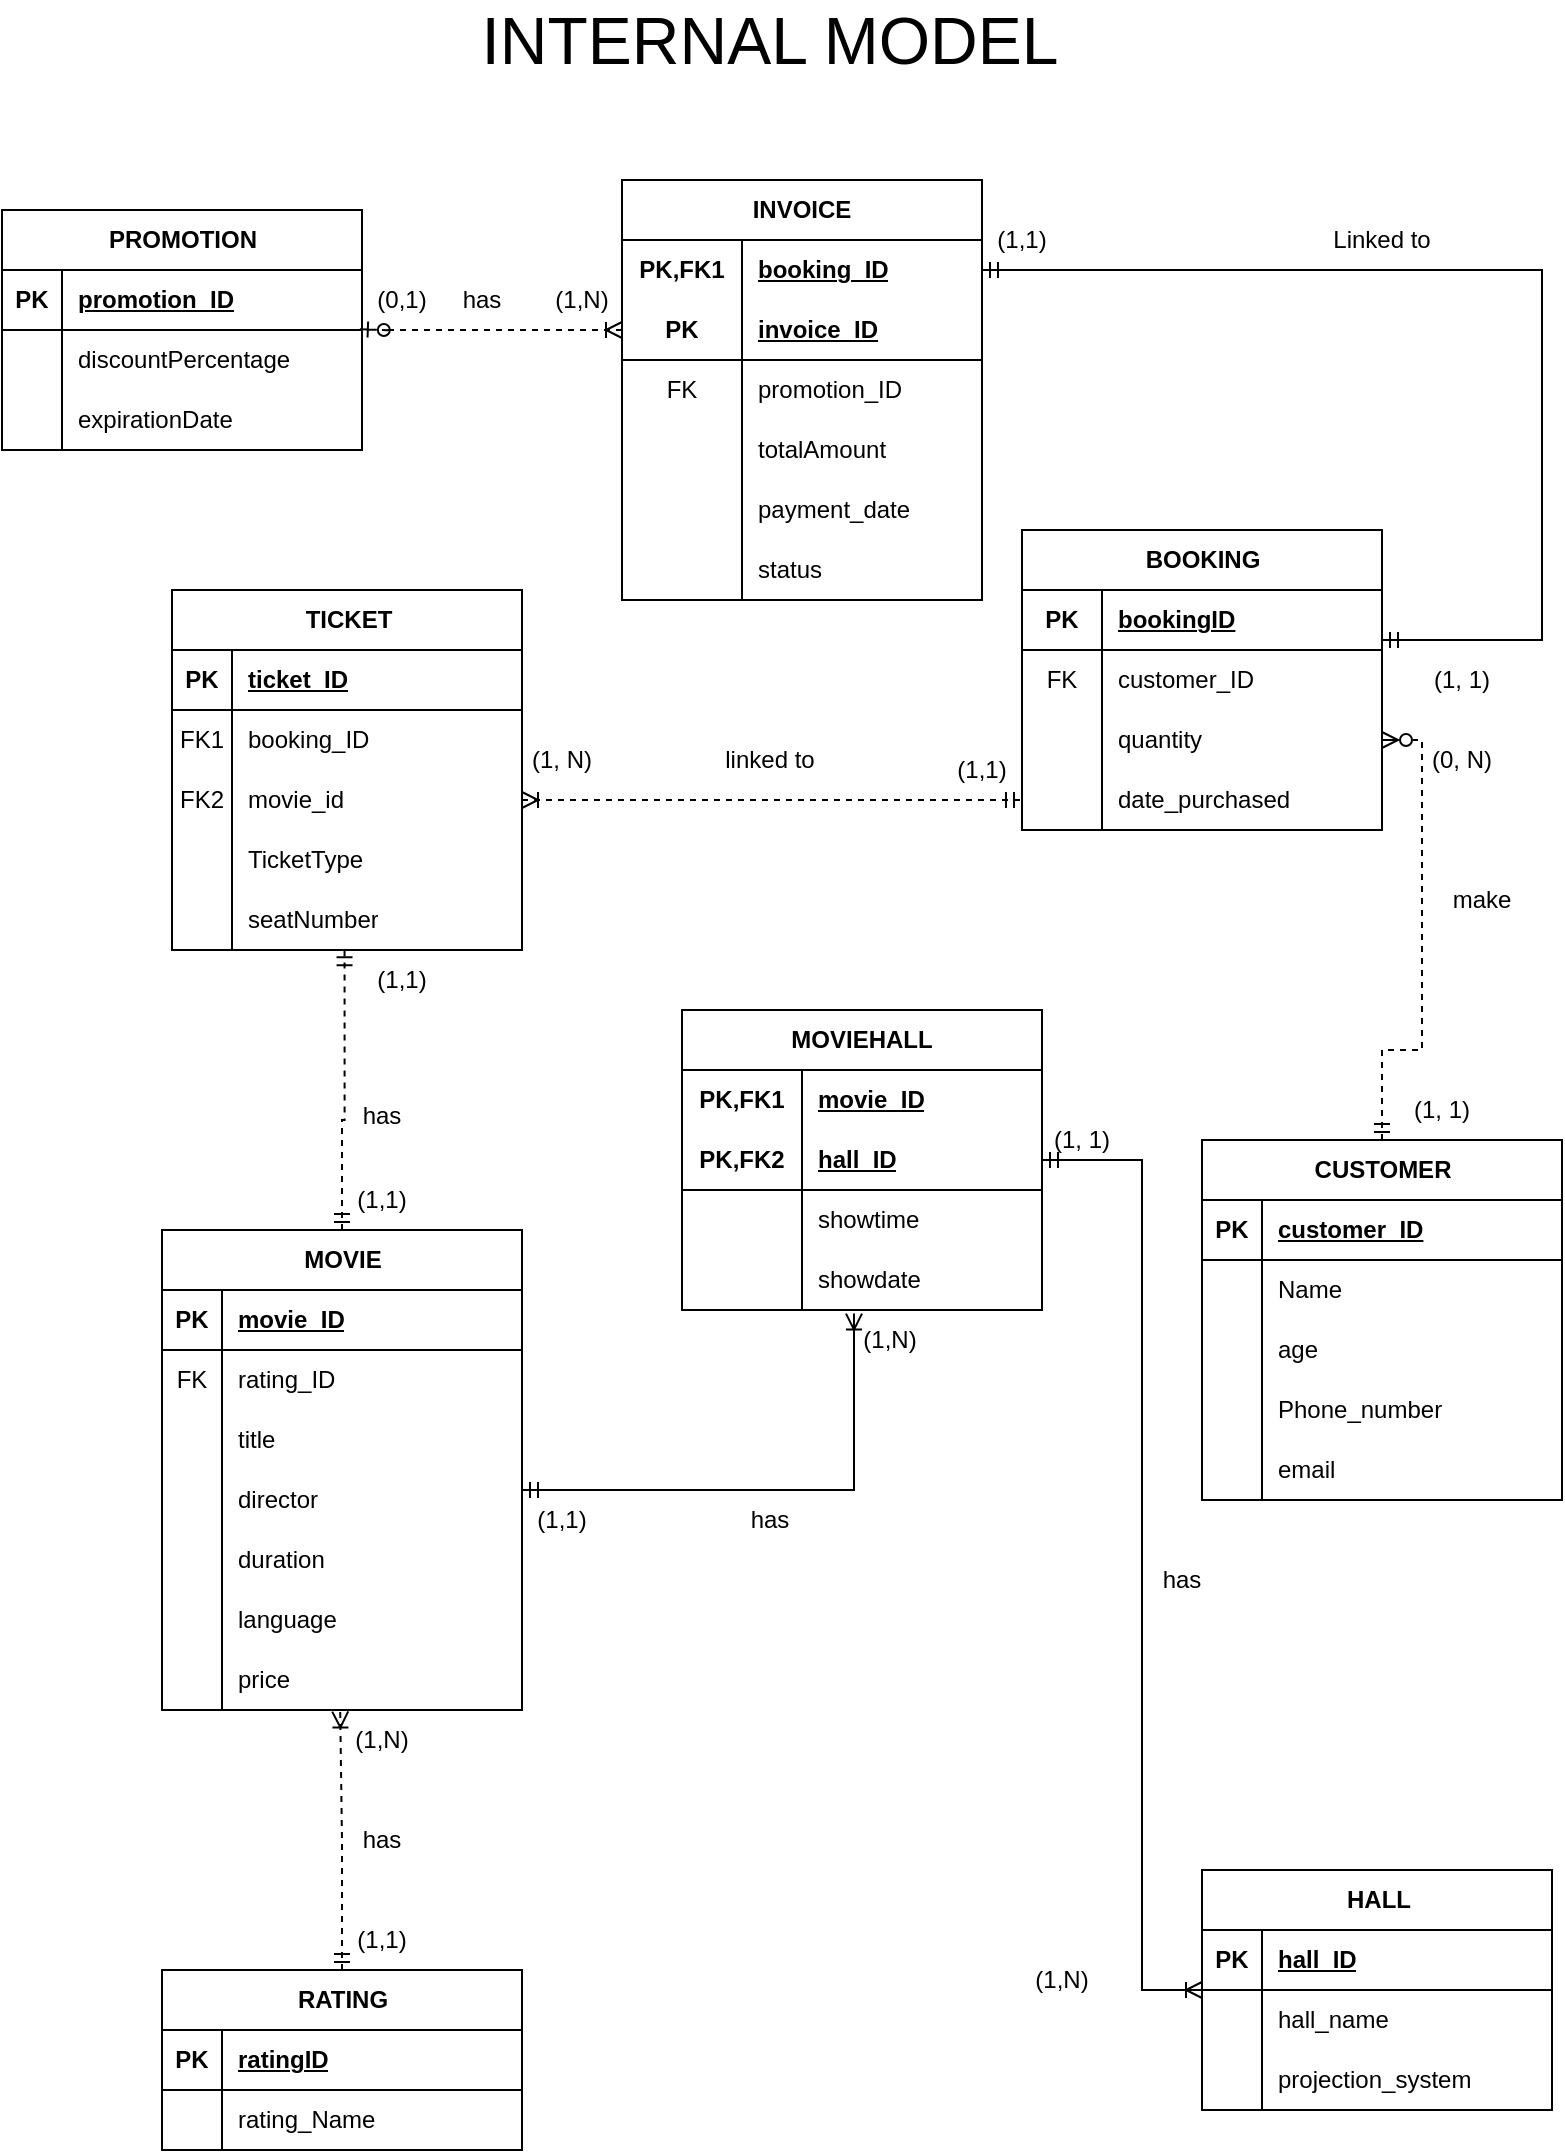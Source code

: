 <mxfile version="21.4.0" type="device">
  <diagram id="R2lEEEUBdFMjLlhIrx00" name="Page-1">
    <mxGraphModel dx="1050" dy="-550" grid="1" gridSize="10" guides="1" tooltips="1" connect="1" arrows="1" fold="1" page="1" pageScale="1" pageWidth="827" pageHeight="1169" math="0" shadow="0" extFonts="Permanent Marker^https://fonts.googleapis.com/css?family=Permanent+Marker">
      <root>
        <mxCell id="0" />
        <mxCell id="1" parent="0" />
        <mxCell id="meS_JVfkYYpdXsZtoX3e-1" value="&lt;font style=&quot;font-size: 33px;&quot;&gt;INTERNAL MODEL&lt;/font&gt;" style="text;html=1;strokeColor=none;fillColor=none;align=center;verticalAlign=middle;whiteSpace=wrap;rounded=0;" parent="1" vertex="1">
          <mxGeometry x="154" y="1200" width="520" height="30" as="geometry" />
        </mxCell>
        <mxCell id="meS_JVfkYYpdXsZtoX3e-153" style="edgeStyle=orthogonalEdgeStyle;rounded=0;orthogonalLoop=1;jettySize=auto;html=1;entryX=0.493;entryY=0.987;entryDx=0;entryDy=0;entryPerimeter=0;startArrow=ERmandOne;startFill=0;endArrow=ERmandOne;endFill=0;dashed=1;" parent="1" source="meS_JVfkYYpdXsZtoX3e-2" target="meS_JVfkYYpdXsZtoX3e-171" edge="1">
          <mxGeometry relative="1" as="geometry">
            <Array as="points">
              <mxPoint x="200" y="1755" />
              <mxPoint x="201" y="1755" />
            </Array>
          </mxGeometry>
        </mxCell>
        <mxCell id="meS_JVfkYYpdXsZtoX3e-2" value="MOVIE" style="shape=table;startSize=30;container=1;collapsible=1;childLayout=tableLayout;fixedRows=1;rowLines=0;fontStyle=1;align=center;resizeLast=1;html=1;" parent="1" vertex="1">
          <mxGeometry x="110" y="1810" width="180" height="240" as="geometry" />
        </mxCell>
        <mxCell id="meS_JVfkYYpdXsZtoX3e-3" value="" style="shape=tableRow;horizontal=0;startSize=0;swimlaneHead=0;swimlaneBody=0;fillColor=none;collapsible=0;dropTarget=0;points=[[0,0.5],[1,0.5]];portConstraint=eastwest;top=0;left=0;right=0;bottom=1;" parent="meS_JVfkYYpdXsZtoX3e-2" vertex="1">
          <mxGeometry y="30" width="180" height="30" as="geometry" />
        </mxCell>
        <mxCell id="meS_JVfkYYpdXsZtoX3e-4" value="PK" style="shape=partialRectangle;connectable=0;fillColor=none;top=0;left=0;bottom=0;right=0;fontStyle=1;overflow=hidden;whiteSpace=wrap;html=1;" parent="meS_JVfkYYpdXsZtoX3e-3" vertex="1">
          <mxGeometry width="30" height="30" as="geometry">
            <mxRectangle width="30" height="30" as="alternateBounds" />
          </mxGeometry>
        </mxCell>
        <mxCell id="meS_JVfkYYpdXsZtoX3e-5" value="movie_ID" style="shape=partialRectangle;connectable=0;fillColor=none;top=0;left=0;bottom=0;right=0;align=left;spacingLeft=6;fontStyle=5;overflow=hidden;whiteSpace=wrap;html=1;" parent="meS_JVfkYYpdXsZtoX3e-3" vertex="1">
          <mxGeometry x="30" width="150" height="30" as="geometry">
            <mxRectangle width="150" height="30" as="alternateBounds" />
          </mxGeometry>
        </mxCell>
        <mxCell id="meS_JVfkYYpdXsZtoX3e-6" value="" style="shape=tableRow;horizontal=0;startSize=0;swimlaneHead=0;swimlaneBody=0;fillColor=none;collapsible=0;dropTarget=0;points=[[0,0.5],[1,0.5]];portConstraint=eastwest;top=0;left=0;right=0;bottom=0;" parent="meS_JVfkYYpdXsZtoX3e-2" vertex="1">
          <mxGeometry y="60" width="180" height="30" as="geometry" />
        </mxCell>
        <mxCell id="meS_JVfkYYpdXsZtoX3e-7" value="FK" style="shape=partialRectangle;connectable=0;fillColor=none;top=0;left=0;bottom=0;right=0;editable=1;overflow=hidden;whiteSpace=wrap;html=1;" parent="meS_JVfkYYpdXsZtoX3e-6" vertex="1">
          <mxGeometry width="30" height="30" as="geometry">
            <mxRectangle width="30" height="30" as="alternateBounds" />
          </mxGeometry>
        </mxCell>
        <mxCell id="meS_JVfkYYpdXsZtoX3e-8" value="rating_ID" style="shape=partialRectangle;connectable=0;fillColor=none;top=0;left=0;bottom=0;right=0;align=left;spacingLeft=6;overflow=hidden;whiteSpace=wrap;html=1;" parent="meS_JVfkYYpdXsZtoX3e-6" vertex="1">
          <mxGeometry x="30" width="150" height="30" as="geometry">
            <mxRectangle width="150" height="30" as="alternateBounds" />
          </mxGeometry>
        </mxCell>
        <mxCell id="meS_JVfkYYpdXsZtoX3e-9" value="" style="shape=tableRow;horizontal=0;startSize=0;swimlaneHead=0;swimlaneBody=0;fillColor=none;collapsible=0;dropTarget=0;points=[[0,0.5],[1,0.5]];portConstraint=eastwest;top=0;left=0;right=0;bottom=0;" parent="meS_JVfkYYpdXsZtoX3e-2" vertex="1">
          <mxGeometry y="90" width="180" height="30" as="geometry" />
        </mxCell>
        <mxCell id="meS_JVfkYYpdXsZtoX3e-10" value="" style="shape=partialRectangle;connectable=0;fillColor=none;top=0;left=0;bottom=0;right=0;editable=1;overflow=hidden;whiteSpace=wrap;html=1;" parent="meS_JVfkYYpdXsZtoX3e-9" vertex="1">
          <mxGeometry width="30" height="30" as="geometry">
            <mxRectangle width="30" height="30" as="alternateBounds" />
          </mxGeometry>
        </mxCell>
        <mxCell id="meS_JVfkYYpdXsZtoX3e-11" value="title" style="shape=partialRectangle;connectable=0;fillColor=none;top=0;left=0;bottom=0;right=0;align=left;spacingLeft=6;overflow=hidden;whiteSpace=wrap;html=1;" parent="meS_JVfkYYpdXsZtoX3e-9" vertex="1">
          <mxGeometry x="30" width="150" height="30" as="geometry">
            <mxRectangle width="150" height="30" as="alternateBounds" />
          </mxGeometry>
        </mxCell>
        <mxCell id="meS_JVfkYYpdXsZtoX3e-165" style="shape=tableRow;horizontal=0;startSize=0;swimlaneHead=0;swimlaneBody=0;fillColor=none;collapsible=0;dropTarget=0;points=[[0,0.5],[1,0.5]];portConstraint=eastwest;top=0;left=0;right=0;bottom=0;" parent="meS_JVfkYYpdXsZtoX3e-2" vertex="1">
          <mxGeometry y="120" width="180" height="30" as="geometry" />
        </mxCell>
        <mxCell id="meS_JVfkYYpdXsZtoX3e-166" style="shape=partialRectangle;connectable=0;fillColor=none;top=0;left=0;bottom=0;right=0;editable=1;overflow=hidden;whiteSpace=wrap;html=1;" parent="meS_JVfkYYpdXsZtoX3e-165" vertex="1">
          <mxGeometry width="30" height="30" as="geometry">
            <mxRectangle width="30" height="30" as="alternateBounds" />
          </mxGeometry>
        </mxCell>
        <mxCell id="meS_JVfkYYpdXsZtoX3e-167" value="director" style="shape=partialRectangle;connectable=0;fillColor=none;top=0;left=0;bottom=0;right=0;align=left;spacingLeft=6;overflow=hidden;whiteSpace=wrap;html=1;" parent="meS_JVfkYYpdXsZtoX3e-165" vertex="1">
          <mxGeometry x="30" width="150" height="30" as="geometry">
            <mxRectangle width="150" height="30" as="alternateBounds" />
          </mxGeometry>
        </mxCell>
        <mxCell id="meS_JVfkYYpdXsZtoX3e-12" value="" style="shape=tableRow;horizontal=0;startSize=0;swimlaneHead=0;swimlaneBody=0;fillColor=none;collapsible=0;dropTarget=0;points=[[0,0.5],[1,0.5]];portConstraint=eastwest;top=0;left=0;right=0;bottom=0;" parent="meS_JVfkYYpdXsZtoX3e-2" vertex="1">
          <mxGeometry y="150" width="180" height="30" as="geometry" />
        </mxCell>
        <mxCell id="meS_JVfkYYpdXsZtoX3e-13" value="" style="shape=partialRectangle;connectable=0;fillColor=none;top=0;left=0;bottom=0;right=0;editable=1;overflow=hidden;whiteSpace=wrap;html=1;" parent="meS_JVfkYYpdXsZtoX3e-12" vertex="1">
          <mxGeometry width="30" height="30" as="geometry">
            <mxRectangle width="30" height="30" as="alternateBounds" />
          </mxGeometry>
        </mxCell>
        <mxCell id="meS_JVfkYYpdXsZtoX3e-14" value="duration" style="shape=partialRectangle;connectable=0;fillColor=none;top=0;left=0;bottom=0;right=0;align=left;spacingLeft=6;overflow=hidden;whiteSpace=wrap;html=1;" parent="meS_JVfkYYpdXsZtoX3e-12" vertex="1">
          <mxGeometry x="30" width="150" height="30" as="geometry">
            <mxRectangle width="150" height="30" as="alternateBounds" />
          </mxGeometry>
        </mxCell>
        <mxCell id="meS_JVfkYYpdXsZtoX3e-168" style="shape=tableRow;horizontal=0;startSize=0;swimlaneHead=0;swimlaneBody=0;fillColor=none;collapsible=0;dropTarget=0;points=[[0,0.5],[1,0.5]];portConstraint=eastwest;top=0;left=0;right=0;bottom=0;" parent="meS_JVfkYYpdXsZtoX3e-2" vertex="1">
          <mxGeometry y="180" width="180" height="30" as="geometry" />
        </mxCell>
        <mxCell id="meS_JVfkYYpdXsZtoX3e-169" style="shape=partialRectangle;connectable=0;fillColor=none;top=0;left=0;bottom=0;right=0;editable=1;overflow=hidden;whiteSpace=wrap;html=1;" parent="meS_JVfkYYpdXsZtoX3e-168" vertex="1">
          <mxGeometry width="30" height="30" as="geometry">
            <mxRectangle width="30" height="30" as="alternateBounds" />
          </mxGeometry>
        </mxCell>
        <mxCell id="meS_JVfkYYpdXsZtoX3e-170" value="language" style="shape=partialRectangle;connectable=0;fillColor=none;top=0;left=0;bottom=0;right=0;align=left;spacingLeft=6;overflow=hidden;whiteSpace=wrap;html=1;" parent="meS_JVfkYYpdXsZtoX3e-168" vertex="1">
          <mxGeometry x="30" width="150" height="30" as="geometry">
            <mxRectangle width="150" height="30" as="alternateBounds" />
          </mxGeometry>
        </mxCell>
        <mxCell id="meS_JVfkYYpdXsZtoX3e-15" style="shape=tableRow;horizontal=0;startSize=0;swimlaneHead=0;swimlaneBody=0;fillColor=none;collapsible=0;dropTarget=0;points=[[0,0.5],[1,0.5]];portConstraint=eastwest;top=0;left=0;right=0;bottom=0;" parent="meS_JVfkYYpdXsZtoX3e-2" vertex="1">
          <mxGeometry y="210" width="180" height="30" as="geometry" />
        </mxCell>
        <mxCell id="meS_JVfkYYpdXsZtoX3e-16" style="shape=partialRectangle;connectable=0;fillColor=none;top=0;left=0;bottom=0;right=0;editable=1;overflow=hidden;whiteSpace=wrap;html=1;" parent="meS_JVfkYYpdXsZtoX3e-15" vertex="1">
          <mxGeometry width="30" height="30" as="geometry">
            <mxRectangle width="30" height="30" as="alternateBounds" />
          </mxGeometry>
        </mxCell>
        <mxCell id="meS_JVfkYYpdXsZtoX3e-17" value="price" style="shape=partialRectangle;connectable=0;fillColor=none;top=0;left=0;bottom=0;right=0;align=left;spacingLeft=6;overflow=hidden;whiteSpace=wrap;html=1;" parent="meS_JVfkYYpdXsZtoX3e-15" vertex="1">
          <mxGeometry x="30" width="150" height="30" as="geometry">
            <mxRectangle width="150" height="30" as="alternateBounds" />
          </mxGeometry>
        </mxCell>
        <mxCell id="meS_JVfkYYpdXsZtoX3e-18" value="PROMOTION" style="shape=table;startSize=30;container=1;collapsible=1;childLayout=tableLayout;fixedRows=1;rowLines=0;fontStyle=1;align=center;resizeLast=1;html=1;" parent="1" vertex="1">
          <mxGeometry x="30" y="1300" width="180" height="120" as="geometry" />
        </mxCell>
        <mxCell id="meS_JVfkYYpdXsZtoX3e-19" value="" style="shape=tableRow;horizontal=0;startSize=0;swimlaneHead=0;swimlaneBody=0;fillColor=none;collapsible=0;dropTarget=0;points=[[0,0.5],[1,0.5]];portConstraint=eastwest;top=0;left=0;right=0;bottom=1;" parent="meS_JVfkYYpdXsZtoX3e-18" vertex="1">
          <mxGeometry y="30" width="180" height="30" as="geometry" />
        </mxCell>
        <mxCell id="meS_JVfkYYpdXsZtoX3e-20" value="PK" style="shape=partialRectangle;connectable=0;fillColor=none;top=0;left=0;bottom=0;right=0;fontStyle=1;overflow=hidden;whiteSpace=wrap;html=1;" parent="meS_JVfkYYpdXsZtoX3e-19" vertex="1">
          <mxGeometry width="30" height="30" as="geometry">
            <mxRectangle width="30" height="30" as="alternateBounds" />
          </mxGeometry>
        </mxCell>
        <mxCell id="meS_JVfkYYpdXsZtoX3e-21" value="promotion_ID" style="shape=partialRectangle;connectable=0;fillColor=none;top=0;left=0;bottom=0;right=0;align=left;spacingLeft=6;fontStyle=5;overflow=hidden;whiteSpace=wrap;html=1;" parent="meS_JVfkYYpdXsZtoX3e-19" vertex="1">
          <mxGeometry x="30" width="150" height="30" as="geometry">
            <mxRectangle width="150" height="30" as="alternateBounds" />
          </mxGeometry>
        </mxCell>
        <mxCell id="meS_JVfkYYpdXsZtoX3e-22" value="" style="shape=tableRow;horizontal=0;startSize=0;swimlaneHead=0;swimlaneBody=0;fillColor=none;collapsible=0;dropTarget=0;points=[[0,0.5],[1,0.5]];portConstraint=eastwest;top=0;left=0;right=0;bottom=0;" parent="meS_JVfkYYpdXsZtoX3e-18" vertex="1">
          <mxGeometry y="60" width="180" height="30" as="geometry" />
        </mxCell>
        <mxCell id="meS_JVfkYYpdXsZtoX3e-23" value="" style="shape=partialRectangle;connectable=0;fillColor=none;top=0;left=0;bottom=0;right=0;editable=1;overflow=hidden;whiteSpace=wrap;html=1;" parent="meS_JVfkYYpdXsZtoX3e-22" vertex="1">
          <mxGeometry width="30" height="30" as="geometry">
            <mxRectangle width="30" height="30" as="alternateBounds" />
          </mxGeometry>
        </mxCell>
        <mxCell id="meS_JVfkYYpdXsZtoX3e-24" value="discountPercentage" style="shape=partialRectangle;connectable=0;fillColor=none;top=0;left=0;bottom=0;right=0;align=left;spacingLeft=6;overflow=hidden;whiteSpace=wrap;html=1;" parent="meS_JVfkYYpdXsZtoX3e-22" vertex="1">
          <mxGeometry x="30" width="150" height="30" as="geometry">
            <mxRectangle width="150" height="30" as="alternateBounds" />
          </mxGeometry>
        </mxCell>
        <mxCell id="meS_JVfkYYpdXsZtoX3e-25" value="" style="shape=tableRow;horizontal=0;startSize=0;swimlaneHead=0;swimlaneBody=0;fillColor=none;collapsible=0;dropTarget=0;points=[[0,0.5],[1,0.5]];portConstraint=eastwest;top=0;left=0;right=0;bottom=0;" parent="meS_JVfkYYpdXsZtoX3e-18" vertex="1">
          <mxGeometry y="90" width="180" height="30" as="geometry" />
        </mxCell>
        <mxCell id="meS_JVfkYYpdXsZtoX3e-26" value="" style="shape=partialRectangle;connectable=0;fillColor=none;top=0;left=0;bottom=0;right=0;editable=1;overflow=hidden;whiteSpace=wrap;html=1;" parent="meS_JVfkYYpdXsZtoX3e-25" vertex="1">
          <mxGeometry width="30" height="30" as="geometry">
            <mxRectangle width="30" height="30" as="alternateBounds" />
          </mxGeometry>
        </mxCell>
        <mxCell id="meS_JVfkYYpdXsZtoX3e-27" value="expirationDate" style="shape=partialRectangle;connectable=0;fillColor=none;top=0;left=0;bottom=0;right=0;align=left;spacingLeft=6;overflow=hidden;whiteSpace=wrap;html=1;" parent="meS_JVfkYYpdXsZtoX3e-25" vertex="1">
          <mxGeometry x="30" width="150" height="30" as="geometry">
            <mxRectangle width="150" height="30" as="alternateBounds" />
          </mxGeometry>
        </mxCell>
        <mxCell id="meS_JVfkYYpdXsZtoX3e-150" style="edgeStyle=orthogonalEdgeStyle;rounded=0;orthogonalLoop=1;jettySize=auto;html=1;entryX=0.495;entryY=1.025;entryDx=0;entryDy=0;entryPerimeter=0;endArrow=ERoneToMany;endFill=0;startArrow=ERmandOne;startFill=0;dashed=1;" parent="1" source="meS_JVfkYYpdXsZtoX3e-28" target="meS_JVfkYYpdXsZtoX3e-15" edge="1">
          <mxGeometry relative="1" as="geometry">
            <mxPoint x="200" y="2050" as="targetPoint" />
          </mxGeometry>
        </mxCell>
        <mxCell id="meS_JVfkYYpdXsZtoX3e-28" value="RATING" style="shape=table;startSize=30;container=1;collapsible=1;childLayout=tableLayout;fixedRows=1;rowLines=0;fontStyle=1;align=center;resizeLast=1;html=1;" parent="1" vertex="1">
          <mxGeometry x="110" y="2180" width="180" height="90" as="geometry" />
        </mxCell>
        <mxCell id="meS_JVfkYYpdXsZtoX3e-29" value="" style="shape=tableRow;horizontal=0;startSize=0;swimlaneHead=0;swimlaneBody=0;fillColor=none;collapsible=0;dropTarget=0;points=[[0,0.5],[1,0.5]];portConstraint=eastwest;top=0;left=0;right=0;bottom=1;" parent="meS_JVfkYYpdXsZtoX3e-28" vertex="1">
          <mxGeometry y="30" width="180" height="30" as="geometry" />
        </mxCell>
        <mxCell id="meS_JVfkYYpdXsZtoX3e-30" value="PK" style="shape=partialRectangle;connectable=0;fillColor=none;top=0;left=0;bottom=0;right=0;fontStyle=1;overflow=hidden;whiteSpace=wrap;html=1;" parent="meS_JVfkYYpdXsZtoX3e-29" vertex="1">
          <mxGeometry width="30" height="30" as="geometry">
            <mxRectangle width="30" height="30" as="alternateBounds" />
          </mxGeometry>
        </mxCell>
        <mxCell id="meS_JVfkYYpdXsZtoX3e-31" value="ratingID" style="shape=partialRectangle;connectable=0;fillColor=none;top=0;left=0;bottom=0;right=0;align=left;spacingLeft=6;fontStyle=5;overflow=hidden;whiteSpace=wrap;html=1;" parent="meS_JVfkYYpdXsZtoX3e-29" vertex="1">
          <mxGeometry x="30" width="150" height="30" as="geometry">
            <mxRectangle width="150" height="30" as="alternateBounds" />
          </mxGeometry>
        </mxCell>
        <mxCell id="meS_JVfkYYpdXsZtoX3e-32" value="" style="shape=tableRow;horizontal=0;startSize=0;swimlaneHead=0;swimlaneBody=0;fillColor=none;collapsible=0;dropTarget=0;points=[[0,0.5],[1,0.5]];portConstraint=eastwest;top=0;left=0;right=0;bottom=0;" parent="meS_JVfkYYpdXsZtoX3e-28" vertex="1">
          <mxGeometry y="60" width="180" height="30" as="geometry" />
        </mxCell>
        <mxCell id="meS_JVfkYYpdXsZtoX3e-33" value="" style="shape=partialRectangle;connectable=0;fillColor=none;top=0;left=0;bottom=0;right=0;editable=1;overflow=hidden;whiteSpace=wrap;html=1;" parent="meS_JVfkYYpdXsZtoX3e-32" vertex="1">
          <mxGeometry width="30" height="30" as="geometry">
            <mxRectangle width="30" height="30" as="alternateBounds" />
          </mxGeometry>
        </mxCell>
        <mxCell id="meS_JVfkYYpdXsZtoX3e-34" value="rating_Name" style="shape=partialRectangle;connectable=0;fillColor=none;top=0;left=0;bottom=0;right=0;align=left;spacingLeft=6;overflow=hidden;whiteSpace=wrap;html=1;" parent="meS_JVfkYYpdXsZtoX3e-32" vertex="1">
          <mxGeometry x="30" width="150" height="30" as="geometry">
            <mxRectangle width="150" height="30" as="alternateBounds" />
          </mxGeometry>
        </mxCell>
        <mxCell id="meS_JVfkYYpdXsZtoX3e-39" value="HALL" style="shape=table;startSize=30;container=1;collapsible=1;childLayout=tableLayout;fixedRows=1;rowLines=0;fontStyle=1;align=center;resizeLast=1;html=1;" parent="1" vertex="1">
          <mxGeometry x="630" y="2130" width="175" height="120" as="geometry" />
        </mxCell>
        <mxCell id="meS_JVfkYYpdXsZtoX3e-40" value="" style="shape=tableRow;horizontal=0;startSize=0;swimlaneHead=0;swimlaneBody=0;fillColor=none;collapsible=0;dropTarget=0;points=[[0,0.5],[1,0.5]];portConstraint=eastwest;top=0;left=0;right=0;bottom=1;" parent="meS_JVfkYYpdXsZtoX3e-39" vertex="1">
          <mxGeometry y="30" width="175" height="30" as="geometry" />
        </mxCell>
        <mxCell id="meS_JVfkYYpdXsZtoX3e-41" value="PK" style="shape=partialRectangle;connectable=0;fillColor=none;top=0;left=0;bottom=0;right=0;fontStyle=1;overflow=hidden;whiteSpace=wrap;html=1;" parent="meS_JVfkYYpdXsZtoX3e-40" vertex="1">
          <mxGeometry width="30" height="30" as="geometry">
            <mxRectangle width="30" height="30" as="alternateBounds" />
          </mxGeometry>
        </mxCell>
        <mxCell id="meS_JVfkYYpdXsZtoX3e-42" value="hall_ID" style="shape=partialRectangle;connectable=0;fillColor=none;top=0;left=0;bottom=0;right=0;align=left;spacingLeft=6;fontStyle=5;overflow=hidden;whiteSpace=wrap;html=1;" parent="meS_JVfkYYpdXsZtoX3e-40" vertex="1">
          <mxGeometry x="30" width="145" height="30" as="geometry">
            <mxRectangle width="145" height="30" as="alternateBounds" />
          </mxGeometry>
        </mxCell>
        <mxCell id="meS_JVfkYYpdXsZtoX3e-43" value="" style="shape=tableRow;horizontal=0;startSize=0;swimlaneHead=0;swimlaneBody=0;fillColor=none;collapsible=0;dropTarget=0;points=[[0,0.5],[1,0.5]];portConstraint=eastwest;top=0;left=0;right=0;bottom=0;" parent="meS_JVfkYYpdXsZtoX3e-39" vertex="1">
          <mxGeometry y="60" width="175" height="30" as="geometry" />
        </mxCell>
        <mxCell id="meS_JVfkYYpdXsZtoX3e-44" value="" style="shape=partialRectangle;connectable=0;fillColor=none;top=0;left=0;bottom=0;right=0;editable=1;overflow=hidden;whiteSpace=wrap;html=1;" parent="meS_JVfkYYpdXsZtoX3e-43" vertex="1">
          <mxGeometry width="30" height="30" as="geometry">
            <mxRectangle width="30" height="30" as="alternateBounds" />
          </mxGeometry>
        </mxCell>
        <mxCell id="meS_JVfkYYpdXsZtoX3e-45" value="hall_name" style="shape=partialRectangle;connectable=0;fillColor=none;top=0;left=0;bottom=0;right=0;align=left;spacingLeft=6;overflow=hidden;whiteSpace=wrap;html=1;" parent="meS_JVfkYYpdXsZtoX3e-43" vertex="1">
          <mxGeometry x="30" width="145" height="30" as="geometry">
            <mxRectangle width="145" height="30" as="alternateBounds" />
          </mxGeometry>
        </mxCell>
        <mxCell id="meS_JVfkYYpdXsZtoX3e-46" value="" style="shape=tableRow;horizontal=0;startSize=0;swimlaneHead=0;swimlaneBody=0;fillColor=none;collapsible=0;dropTarget=0;points=[[0,0.5],[1,0.5]];portConstraint=eastwest;top=0;left=0;right=0;bottom=0;" parent="meS_JVfkYYpdXsZtoX3e-39" vertex="1">
          <mxGeometry y="90" width="175" height="30" as="geometry" />
        </mxCell>
        <mxCell id="meS_JVfkYYpdXsZtoX3e-47" value="" style="shape=partialRectangle;connectable=0;fillColor=none;top=0;left=0;bottom=0;right=0;editable=1;overflow=hidden;whiteSpace=wrap;html=1;" parent="meS_JVfkYYpdXsZtoX3e-46" vertex="1">
          <mxGeometry width="30" height="30" as="geometry">
            <mxRectangle width="30" height="30" as="alternateBounds" />
          </mxGeometry>
        </mxCell>
        <mxCell id="meS_JVfkYYpdXsZtoX3e-48" value="projection_system" style="shape=partialRectangle;connectable=0;fillColor=none;top=0;left=0;bottom=0;right=0;align=left;spacingLeft=6;overflow=hidden;whiteSpace=wrap;html=1;" parent="meS_JVfkYYpdXsZtoX3e-46" vertex="1">
          <mxGeometry x="30" width="145" height="30" as="geometry">
            <mxRectangle width="145" height="30" as="alternateBounds" />
          </mxGeometry>
        </mxCell>
        <mxCell id="meS_JVfkYYpdXsZtoX3e-49" value="TICKET" style="shape=table;startSize=30;container=1;collapsible=1;childLayout=tableLayout;fixedRows=1;rowLines=0;fontStyle=1;align=center;resizeLast=1;html=1;" parent="1" vertex="1">
          <mxGeometry x="115" y="1490" width="175" height="180" as="geometry" />
        </mxCell>
        <mxCell id="meS_JVfkYYpdXsZtoX3e-50" value="" style="shape=tableRow;horizontal=0;startSize=0;swimlaneHead=0;swimlaneBody=0;fillColor=none;collapsible=0;dropTarget=0;points=[[0,0.5],[1,0.5]];portConstraint=eastwest;top=0;left=0;right=0;bottom=1;" parent="meS_JVfkYYpdXsZtoX3e-49" vertex="1">
          <mxGeometry y="30" width="175" height="30" as="geometry" />
        </mxCell>
        <mxCell id="meS_JVfkYYpdXsZtoX3e-51" value="PK" style="shape=partialRectangle;connectable=0;fillColor=none;top=0;left=0;bottom=0;right=0;fontStyle=1;overflow=hidden;whiteSpace=wrap;html=1;" parent="meS_JVfkYYpdXsZtoX3e-50" vertex="1">
          <mxGeometry width="30" height="30" as="geometry">
            <mxRectangle width="30" height="30" as="alternateBounds" />
          </mxGeometry>
        </mxCell>
        <mxCell id="meS_JVfkYYpdXsZtoX3e-52" value="ticket_ID" style="shape=partialRectangle;connectable=0;fillColor=none;top=0;left=0;bottom=0;right=0;align=left;spacingLeft=6;fontStyle=5;overflow=hidden;whiteSpace=wrap;html=1;" parent="meS_JVfkYYpdXsZtoX3e-50" vertex="1">
          <mxGeometry x="30" width="145" height="30" as="geometry">
            <mxRectangle width="145" height="30" as="alternateBounds" />
          </mxGeometry>
        </mxCell>
        <mxCell id="meS_JVfkYYpdXsZtoX3e-56" value="" style="shape=tableRow;horizontal=0;startSize=0;swimlaneHead=0;swimlaneBody=0;fillColor=none;collapsible=0;dropTarget=0;points=[[0,0.5],[1,0.5]];portConstraint=eastwest;top=0;left=0;right=0;bottom=0;" parent="meS_JVfkYYpdXsZtoX3e-49" vertex="1">
          <mxGeometry y="60" width="175" height="30" as="geometry" />
        </mxCell>
        <mxCell id="meS_JVfkYYpdXsZtoX3e-57" value="FK1" style="shape=partialRectangle;connectable=0;fillColor=none;top=0;left=0;bottom=0;right=0;editable=1;overflow=hidden;whiteSpace=wrap;html=1;" parent="meS_JVfkYYpdXsZtoX3e-56" vertex="1">
          <mxGeometry width="30" height="30" as="geometry">
            <mxRectangle width="30" height="30" as="alternateBounds" />
          </mxGeometry>
        </mxCell>
        <mxCell id="meS_JVfkYYpdXsZtoX3e-58" value="booking_ID" style="shape=partialRectangle;connectable=0;fillColor=none;top=0;left=0;bottom=0;right=0;align=left;spacingLeft=6;overflow=hidden;whiteSpace=wrap;html=1;" parent="meS_JVfkYYpdXsZtoX3e-56" vertex="1">
          <mxGeometry x="30" width="145" height="30" as="geometry">
            <mxRectangle width="145" height="30" as="alternateBounds" />
          </mxGeometry>
        </mxCell>
        <mxCell id="meS_JVfkYYpdXsZtoX3e-59" style="shape=tableRow;horizontal=0;startSize=0;swimlaneHead=0;swimlaneBody=0;fillColor=none;collapsible=0;dropTarget=0;points=[[0,0.5],[1,0.5]];portConstraint=eastwest;top=0;left=0;right=0;bottom=0;" parent="meS_JVfkYYpdXsZtoX3e-49" vertex="1">
          <mxGeometry y="90" width="175" height="30" as="geometry" />
        </mxCell>
        <mxCell id="meS_JVfkYYpdXsZtoX3e-60" value="FK2" style="shape=partialRectangle;connectable=0;fillColor=none;top=0;left=0;bottom=0;right=0;editable=1;overflow=hidden;whiteSpace=wrap;html=1;" parent="meS_JVfkYYpdXsZtoX3e-59" vertex="1">
          <mxGeometry width="30" height="30" as="geometry">
            <mxRectangle width="30" height="30" as="alternateBounds" />
          </mxGeometry>
        </mxCell>
        <mxCell id="meS_JVfkYYpdXsZtoX3e-61" value="movie_id" style="shape=partialRectangle;connectable=0;fillColor=none;top=0;left=0;bottom=0;right=0;align=left;spacingLeft=6;overflow=hidden;whiteSpace=wrap;html=1;" parent="meS_JVfkYYpdXsZtoX3e-59" vertex="1">
          <mxGeometry x="30" width="145" height="30" as="geometry">
            <mxRectangle width="145" height="30" as="alternateBounds" />
          </mxGeometry>
        </mxCell>
        <mxCell id="meS_JVfkYYpdXsZtoX3e-62" value="" style="shape=tableRow;horizontal=0;startSize=0;swimlaneHead=0;swimlaneBody=0;fillColor=none;collapsible=0;dropTarget=0;points=[[0,0.5],[1,0.5]];portConstraint=eastwest;top=0;left=0;right=0;bottom=0;" parent="meS_JVfkYYpdXsZtoX3e-49" vertex="1">
          <mxGeometry y="120" width="175" height="30" as="geometry" />
        </mxCell>
        <mxCell id="meS_JVfkYYpdXsZtoX3e-63" value="" style="shape=partialRectangle;connectable=0;fillColor=none;top=0;left=0;bottom=0;right=0;editable=1;overflow=hidden;whiteSpace=wrap;html=1;" parent="meS_JVfkYYpdXsZtoX3e-62" vertex="1">
          <mxGeometry width="30" height="30" as="geometry">
            <mxRectangle width="30" height="30" as="alternateBounds" />
          </mxGeometry>
        </mxCell>
        <mxCell id="meS_JVfkYYpdXsZtoX3e-64" value="TicketType" style="shape=partialRectangle;connectable=0;fillColor=none;top=0;left=0;bottom=0;right=0;align=left;spacingLeft=6;overflow=hidden;whiteSpace=wrap;html=1;" parent="meS_JVfkYYpdXsZtoX3e-62" vertex="1">
          <mxGeometry x="30" width="145" height="30" as="geometry">
            <mxRectangle width="145" height="30" as="alternateBounds" />
          </mxGeometry>
        </mxCell>
        <mxCell id="meS_JVfkYYpdXsZtoX3e-171" style="shape=tableRow;horizontal=0;startSize=0;swimlaneHead=0;swimlaneBody=0;fillColor=none;collapsible=0;dropTarget=0;points=[[0,0.5],[1,0.5]];portConstraint=eastwest;top=0;left=0;right=0;bottom=0;" parent="meS_JVfkYYpdXsZtoX3e-49" vertex="1">
          <mxGeometry y="150" width="175" height="30" as="geometry" />
        </mxCell>
        <mxCell id="meS_JVfkYYpdXsZtoX3e-172" style="shape=partialRectangle;connectable=0;fillColor=none;top=0;left=0;bottom=0;right=0;editable=1;overflow=hidden;whiteSpace=wrap;html=1;" parent="meS_JVfkYYpdXsZtoX3e-171" vertex="1">
          <mxGeometry width="30" height="30" as="geometry">
            <mxRectangle width="30" height="30" as="alternateBounds" />
          </mxGeometry>
        </mxCell>
        <mxCell id="meS_JVfkYYpdXsZtoX3e-173" value="seatNumber" style="shape=partialRectangle;connectable=0;fillColor=none;top=0;left=0;bottom=0;right=0;align=left;spacingLeft=6;overflow=hidden;whiteSpace=wrap;html=1;" parent="meS_JVfkYYpdXsZtoX3e-171" vertex="1">
          <mxGeometry x="30" width="145" height="30" as="geometry">
            <mxRectangle width="145" height="30" as="alternateBounds" />
          </mxGeometry>
        </mxCell>
        <mxCell id="meS_JVfkYYpdXsZtoX3e-65" value="CUSTOMER" style="shape=table;startSize=30;container=1;collapsible=1;childLayout=tableLayout;fixedRows=1;rowLines=0;fontStyle=1;align=center;resizeLast=1;html=1;" parent="1" vertex="1">
          <mxGeometry x="630" y="1765" width="180" height="180" as="geometry">
            <mxRectangle x="620" y="2370" width="110" height="30" as="alternateBounds" />
          </mxGeometry>
        </mxCell>
        <mxCell id="meS_JVfkYYpdXsZtoX3e-66" value="" style="shape=tableRow;horizontal=0;startSize=0;swimlaneHead=0;swimlaneBody=0;fillColor=none;collapsible=0;dropTarget=0;points=[[0,0.5],[1,0.5]];portConstraint=eastwest;top=0;left=0;right=0;bottom=1;" parent="meS_JVfkYYpdXsZtoX3e-65" vertex="1">
          <mxGeometry y="30" width="180" height="30" as="geometry" />
        </mxCell>
        <mxCell id="meS_JVfkYYpdXsZtoX3e-67" value="PK" style="shape=partialRectangle;connectable=0;fillColor=none;top=0;left=0;bottom=0;right=0;fontStyle=1;overflow=hidden;whiteSpace=wrap;html=1;" parent="meS_JVfkYYpdXsZtoX3e-66" vertex="1">
          <mxGeometry width="30" height="30" as="geometry">
            <mxRectangle width="30" height="30" as="alternateBounds" />
          </mxGeometry>
        </mxCell>
        <mxCell id="meS_JVfkYYpdXsZtoX3e-68" value="customer_ID" style="shape=partialRectangle;connectable=0;fillColor=none;top=0;left=0;bottom=0;right=0;align=left;spacingLeft=6;fontStyle=5;overflow=hidden;whiteSpace=wrap;html=1;" parent="meS_JVfkYYpdXsZtoX3e-66" vertex="1">
          <mxGeometry x="30" width="150" height="30" as="geometry">
            <mxRectangle width="150" height="30" as="alternateBounds" />
          </mxGeometry>
        </mxCell>
        <mxCell id="meS_JVfkYYpdXsZtoX3e-69" value="" style="shape=tableRow;horizontal=0;startSize=0;swimlaneHead=0;swimlaneBody=0;fillColor=none;collapsible=0;dropTarget=0;points=[[0,0.5],[1,0.5]];portConstraint=eastwest;top=0;left=0;right=0;bottom=0;" parent="meS_JVfkYYpdXsZtoX3e-65" vertex="1">
          <mxGeometry y="60" width="180" height="30" as="geometry" />
        </mxCell>
        <mxCell id="meS_JVfkYYpdXsZtoX3e-70" value="" style="shape=partialRectangle;connectable=0;fillColor=none;top=0;left=0;bottom=0;right=0;editable=1;overflow=hidden;whiteSpace=wrap;html=1;" parent="meS_JVfkYYpdXsZtoX3e-69" vertex="1">
          <mxGeometry width="30" height="30" as="geometry">
            <mxRectangle width="30" height="30" as="alternateBounds" />
          </mxGeometry>
        </mxCell>
        <mxCell id="meS_JVfkYYpdXsZtoX3e-71" value="Name" style="shape=partialRectangle;connectable=0;fillColor=none;top=0;left=0;bottom=0;right=0;align=left;spacingLeft=6;overflow=hidden;whiteSpace=wrap;html=1;" parent="meS_JVfkYYpdXsZtoX3e-69" vertex="1">
          <mxGeometry x="30" width="150" height="30" as="geometry">
            <mxRectangle width="150" height="30" as="alternateBounds" />
          </mxGeometry>
        </mxCell>
        <mxCell id="meS_JVfkYYpdXsZtoX3e-162" style="shape=tableRow;horizontal=0;startSize=0;swimlaneHead=0;swimlaneBody=0;fillColor=none;collapsible=0;dropTarget=0;points=[[0,0.5],[1,0.5]];portConstraint=eastwest;top=0;left=0;right=0;bottom=0;" parent="meS_JVfkYYpdXsZtoX3e-65" vertex="1">
          <mxGeometry y="90" width="180" height="30" as="geometry" />
        </mxCell>
        <mxCell id="meS_JVfkYYpdXsZtoX3e-163" style="shape=partialRectangle;connectable=0;fillColor=none;top=0;left=0;bottom=0;right=0;editable=1;overflow=hidden;whiteSpace=wrap;html=1;" parent="meS_JVfkYYpdXsZtoX3e-162" vertex="1">
          <mxGeometry width="30" height="30" as="geometry">
            <mxRectangle width="30" height="30" as="alternateBounds" />
          </mxGeometry>
        </mxCell>
        <mxCell id="meS_JVfkYYpdXsZtoX3e-164" value="age" style="shape=partialRectangle;connectable=0;fillColor=none;top=0;left=0;bottom=0;right=0;align=left;spacingLeft=6;overflow=hidden;whiteSpace=wrap;html=1;" parent="meS_JVfkYYpdXsZtoX3e-162" vertex="1">
          <mxGeometry x="30" width="150" height="30" as="geometry">
            <mxRectangle width="150" height="30" as="alternateBounds" />
          </mxGeometry>
        </mxCell>
        <mxCell id="meS_JVfkYYpdXsZtoX3e-72" value="" style="shape=tableRow;horizontal=0;startSize=0;swimlaneHead=0;swimlaneBody=0;fillColor=none;collapsible=0;dropTarget=0;points=[[0,0.5],[1,0.5]];portConstraint=eastwest;top=0;left=0;right=0;bottom=0;" parent="meS_JVfkYYpdXsZtoX3e-65" vertex="1">
          <mxGeometry y="120" width="180" height="30" as="geometry" />
        </mxCell>
        <mxCell id="meS_JVfkYYpdXsZtoX3e-73" value="" style="shape=partialRectangle;connectable=0;fillColor=none;top=0;left=0;bottom=0;right=0;editable=1;overflow=hidden;whiteSpace=wrap;html=1;" parent="meS_JVfkYYpdXsZtoX3e-72" vertex="1">
          <mxGeometry width="30" height="30" as="geometry">
            <mxRectangle width="30" height="30" as="alternateBounds" />
          </mxGeometry>
        </mxCell>
        <mxCell id="meS_JVfkYYpdXsZtoX3e-74" value="Phone_number" style="shape=partialRectangle;connectable=0;fillColor=none;top=0;left=0;bottom=0;right=0;align=left;spacingLeft=6;overflow=hidden;whiteSpace=wrap;html=1;" parent="meS_JVfkYYpdXsZtoX3e-72" vertex="1">
          <mxGeometry x="30" width="150" height="30" as="geometry">
            <mxRectangle width="150" height="30" as="alternateBounds" />
          </mxGeometry>
        </mxCell>
        <mxCell id="meS_JVfkYYpdXsZtoX3e-159" style="shape=tableRow;horizontal=0;startSize=0;swimlaneHead=0;swimlaneBody=0;fillColor=none;collapsible=0;dropTarget=0;points=[[0,0.5],[1,0.5]];portConstraint=eastwest;top=0;left=0;right=0;bottom=0;" parent="meS_JVfkYYpdXsZtoX3e-65" vertex="1">
          <mxGeometry y="150" width="180" height="30" as="geometry" />
        </mxCell>
        <mxCell id="meS_JVfkYYpdXsZtoX3e-160" style="shape=partialRectangle;connectable=0;fillColor=none;top=0;left=0;bottom=0;right=0;editable=1;overflow=hidden;whiteSpace=wrap;html=1;" parent="meS_JVfkYYpdXsZtoX3e-159" vertex="1">
          <mxGeometry width="30" height="30" as="geometry">
            <mxRectangle width="30" height="30" as="alternateBounds" />
          </mxGeometry>
        </mxCell>
        <mxCell id="meS_JVfkYYpdXsZtoX3e-161" value="email" style="shape=partialRectangle;connectable=0;fillColor=none;top=0;left=0;bottom=0;right=0;align=left;spacingLeft=6;overflow=hidden;whiteSpace=wrap;html=1;" parent="meS_JVfkYYpdXsZtoX3e-159" vertex="1">
          <mxGeometry x="30" width="150" height="30" as="geometry">
            <mxRectangle width="150" height="30" as="alternateBounds" />
          </mxGeometry>
        </mxCell>
        <mxCell id="meS_JVfkYYpdXsZtoX3e-75" style="edgeStyle=orthogonalEdgeStyle;rounded=0;orthogonalLoop=1;jettySize=auto;html=1;entryX=0.994;entryY=-0.013;entryDx=0;entryDy=0;startArrow=ERoneToMany;startFill=0;endArrow=ERzeroToOne;endFill=0;fillColor=#f8cecc;strokeColor=#000000;dashed=1;exitX=0;exitY=0.5;exitDx=0;exitDy=0;entryPerimeter=0;" parent="1" source="meS_JVfkYYpdXsZtoX3e-126" target="meS_JVfkYYpdXsZtoX3e-22" edge="1">
          <mxGeometry relative="1" as="geometry">
            <Array as="points">
              <mxPoint x="220" y="1360" />
              <mxPoint x="220" y="1360" />
            </Array>
            <mxPoint x="345" y="1510" as="sourcePoint" />
          </mxGeometry>
        </mxCell>
        <mxCell id="meS_JVfkYYpdXsZtoX3e-76" value="BOOKING" style="shape=table;startSize=30;container=1;collapsible=1;childLayout=tableLayout;fixedRows=1;rowLines=0;fontStyle=1;align=center;resizeLast=1;html=1;" parent="1" vertex="1">
          <mxGeometry x="540" y="1460" width="180" height="150" as="geometry">
            <mxRectangle x="320" y="2150" width="100" height="30" as="alternateBounds" />
          </mxGeometry>
        </mxCell>
        <mxCell id="meS_JVfkYYpdXsZtoX3e-77" value="" style="shape=tableRow;horizontal=0;startSize=0;swimlaneHead=0;swimlaneBody=0;fillColor=none;collapsible=0;dropTarget=0;points=[[0,0.5],[1,0.5]];portConstraint=eastwest;top=0;left=0;right=0;bottom=1;" parent="meS_JVfkYYpdXsZtoX3e-76" vertex="1">
          <mxGeometry y="30" width="180" height="30" as="geometry" />
        </mxCell>
        <mxCell id="meS_JVfkYYpdXsZtoX3e-78" value="PK" style="shape=partialRectangle;connectable=0;fillColor=none;top=0;left=0;bottom=0;right=0;fontStyle=1;overflow=hidden;whiteSpace=wrap;html=1;" parent="meS_JVfkYYpdXsZtoX3e-77" vertex="1">
          <mxGeometry width="40" height="30" as="geometry">
            <mxRectangle width="40" height="30" as="alternateBounds" />
          </mxGeometry>
        </mxCell>
        <mxCell id="meS_JVfkYYpdXsZtoX3e-79" value="bookingID" style="shape=partialRectangle;connectable=0;fillColor=none;top=0;left=0;bottom=0;right=0;align=left;spacingLeft=6;fontStyle=5;overflow=hidden;whiteSpace=wrap;html=1;" parent="meS_JVfkYYpdXsZtoX3e-77" vertex="1">
          <mxGeometry x="40" width="140" height="30" as="geometry">
            <mxRectangle width="140" height="30" as="alternateBounds" />
          </mxGeometry>
        </mxCell>
        <mxCell id="meS_JVfkYYpdXsZtoX3e-80" value="" style="shape=tableRow;horizontal=0;startSize=0;swimlaneHead=0;swimlaneBody=0;fillColor=none;collapsible=0;dropTarget=0;points=[[0,0.5],[1,0.5]];portConstraint=eastwest;top=0;left=0;right=0;bottom=0;" parent="meS_JVfkYYpdXsZtoX3e-76" vertex="1">
          <mxGeometry y="60" width="180" height="30" as="geometry" />
        </mxCell>
        <mxCell id="meS_JVfkYYpdXsZtoX3e-81" value="FK" style="shape=partialRectangle;connectable=0;fillColor=none;top=0;left=0;bottom=0;right=0;editable=1;overflow=hidden;whiteSpace=wrap;html=1;" parent="meS_JVfkYYpdXsZtoX3e-80" vertex="1">
          <mxGeometry width="40" height="30" as="geometry">
            <mxRectangle width="40" height="30" as="alternateBounds" />
          </mxGeometry>
        </mxCell>
        <mxCell id="meS_JVfkYYpdXsZtoX3e-82" value="customer_ID" style="shape=partialRectangle;connectable=0;fillColor=none;top=0;left=0;bottom=0;right=0;align=left;spacingLeft=6;overflow=hidden;whiteSpace=wrap;html=1;" parent="meS_JVfkYYpdXsZtoX3e-80" vertex="1">
          <mxGeometry x="40" width="140" height="30" as="geometry">
            <mxRectangle width="140" height="30" as="alternateBounds" />
          </mxGeometry>
        </mxCell>
        <mxCell id="meS_JVfkYYpdXsZtoX3e-83" value="" style="shape=tableRow;horizontal=0;startSize=0;swimlaneHead=0;swimlaneBody=0;fillColor=none;collapsible=0;dropTarget=0;points=[[0,0.5],[1,0.5]];portConstraint=eastwest;top=0;left=0;right=0;bottom=0;" parent="meS_JVfkYYpdXsZtoX3e-76" vertex="1">
          <mxGeometry y="90" width="180" height="30" as="geometry" />
        </mxCell>
        <mxCell id="meS_JVfkYYpdXsZtoX3e-84" value="" style="shape=partialRectangle;connectable=0;fillColor=none;top=0;left=0;bottom=0;right=0;editable=1;overflow=hidden;whiteSpace=wrap;html=1;" parent="meS_JVfkYYpdXsZtoX3e-83" vertex="1">
          <mxGeometry width="40" height="30" as="geometry">
            <mxRectangle width="40" height="30" as="alternateBounds" />
          </mxGeometry>
        </mxCell>
        <mxCell id="meS_JVfkYYpdXsZtoX3e-85" value="quantity" style="shape=partialRectangle;connectable=0;fillColor=none;top=0;left=0;bottom=0;right=0;align=left;spacingLeft=6;overflow=hidden;whiteSpace=wrap;html=1;" parent="meS_JVfkYYpdXsZtoX3e-83" vertex="1">
          <mxGeometry x="40" width="140" height="30" as="geometry">
            <mxRectangle width="140" height="30" as="alternateBounds" />
          </mxGeometry>
        </mxCell>
        <mxCell id="meS_JVfkYYpdXsZtoX3e-86" style="shape=tableRow;horizontal=0;startSize=0;swimlaneHead=0;swimlaneBody=0;fillColor=none;collapsible=0;dropTarget=0;points=[[0,0.5],[1,0.5]];portConstraint=eastwest;top=0;left=0;right=0;bottom=0;" parent="meS_JVfkYYpdXsZtoX3e-76" vertex="1">
          <mxGeometry y="120" width="180" height="30" as="geometry" />
        </mxCell>
        <mxCell id="meS_JVfkYYpdXsZtoX3e-87" style="shape=partialRectangle;connectable=0;fillColor=none;top=0;left=0;bottom=0;right=0;editable=1;overflow=hidden;whiteSpace=wrap;html=1;" parent="meS_JVfkYYpdXsZtoX3e-86" vertex="1">
          <mxGeometry width="40" height="30" as="geometry">
            <mxRectangle width="40" height="30" as="alternateBounds" />
          </mxGeometry>
        </mxCell>
        <mxCell id="meS_JVfkYYpdXsZtoX3e-88" value="date_purchased" style="shape=partialRectangle;connectable=0;fillColor=none;top=0;left=0;bottom=0;right=0;align=left;spacingLeft=6;overflow=hidden;whiteSpace=wrap;html=1;" parent="meS_JVfkYYpdXsZtoX3e-86" vertex="1">
          <mxGeometry x="40" width="140" height="30" as="geometry">
            <mxRectangle width="140" height="30" as="alternateBounds" />
          </mxGeometry>
        </mxCell>
        <mxCell id="meS_JVfkYYpdXsZtoX3e-89" style="edgeStyle=orthogonalEdgeStyle;rounded=0;orthogonalLoop=1;jettySize=auto;html=1;entryX=1;entryY=0.5;entryDx=0;entryDy=0;endArrow=ERzeroToMany;endFill=0;startArrow=ERmandOne;startFill=0;dashed=1;exitX=0.5;exitY=0;exitDx=0;exitDy=0;" parent="1" source="meS_JVfkYYpdXsZtoX3e-65" target="meS_JVfkYYpdXsZtoX3e-83" edge="1">
          <mxGeometry relative="1" as="geometry">
            <Array as="points">
              <mxPoint x="720" y="1720" />
              <mxPoint x="740" y="1720" />
              <mxPoint x="740" y="1565" />
            </Array>
          </mxGeometry>
        </mxCell>
        <mxCell id="meS_JVfkYYpdXsZtoX3e-90" style="edgeStyle=orthogonalEdgeStyle;rounded=0;orthogonalLoop=1;jettySize=auto;html=1;endArrow=ERmandOne;endFill=0;startArrow=ERmandOne;startFill=0;entryX=1;entryY=0.5;entryDx=0;entryDy=0;" parent="1" source="meS_JVfkYYpdXsZtoX3e-77" target="meS_JVfkYYpdXsZtoX3e-123" edge="1">
          <mxGeometry relative="1" as="geometry">
            <Array as="points">
              <mxPoint x="800" y="1515" />
              <mxPoint x="800" y="1330" />
            </Array>
            <mxPoint x="165" y="1360" as="targetPoint" />
          </mxGeometry>
        </mxCell>
        <mxCell id="meS_JVfkYYpdXsZtoX3e-91" value="Linked to" style="text;html=1;strokeColor=none;fillColor=none;align=center;verticalAlign=middle;whiteSpace=wrap;rounded=0;" parent="1" vertex="1">
          <mxGeometry x="690" y="1300" width="60" height="30" as="geometry" />
        </mxCell>
        <mxCell id="meS_JVfkYYpdXsZtoX3e-92" value="make" style="text;html=1;strokeColor=none;fillColor=none;align=center;verticalAlign=middle;whiteSpace=wrap;rounded=0;" parent="1" vertex="1">
          <mxGeometry x="740" y="1630" width="60" height="30" as="geometry" />
        </mxCell>
        <mxCell id="meS_JVfkYYpdXsZtoX3e-93" value="linked to" style="text;html=1;strokeColor=none;fillColor=none;align=center;verticalAlign=middle;whiteSpace=wrap;rounded=0;" parent="1" vertex="1">
          <mxGeometry x="384" y="1560" width="60" height="30" as="geometry" />
        </mxCell>
        <mxCell id="meS_JVfkYYpdXsZtoX3e-94" value="has" style="text;html=1;strokeColor=none;fillColor=none;align=center;verticalAlign=middle;whiteSpace=wrap;rounded=0;" parent="1" vertex="1">
          <mxGeometry x="384" y="1940" width="60" height="30" as="geometry" />
        </mxCell>
        <mxCell id="meS_JVfkYYpdXsZtoX3e-95" value="has" style="text;html=1;strokeColor=none;fillColor=none;align=center;verticalAlign=middle;whiteSpace=wrap;rounded=0;" parent="1" vertex="1">
          <mxGeometry x="240" y="1330" width="60" height="30" as="geometry" />
        </mxCell>
        <mxCell id="meS_JVfkYYpdXsZtoX3e-96" value="(0,1)" style="text;html=1;strokeColor=none;fillColor=none;align=center;verticalAlign=middle;whiteSpace=wrap;rounded=0;" parent="1" vertex="1">
          <mxGeometry x="200" y="1330" width="60" height="30" as="geometry" />
        </mxCell>
        <mxCell id="meS_JVfkYYpdXsZtoX3e-97" value="(0, N)" style="text;html=1;strokeColor=none;fillColor=none;align=center;verticalAlign=middle;whiteSpace=wrap;rounded=0;" parent="1" vertex="1">
          <mxGeometry x="730" y="1560" width="60" height="30" as="geometry" />
        </mxCell>
        <mxCell id="meS_JVfkYYpdXsZtoX3e-98" value="(1, 1)" style="text;html=1;strokeColor=none;fillColor=none;align=center;verticalAlign=middle;whiteSpace=wrap;rounded=0;" parent="1" vertex="1">
          <mxGeometry x="720" y="1735" width="60" height="30" as="geometry" />
        </mxCell>
        <mxCell id="meS_JVfkYYpdXsZtoX3e-99" value="(1,N)" style="text;html=1;strokeColor=none;fillColor=none;align=center;verticalAlign=middle;whiteSpace=wrap;rounded=0;" parent="1" vertex="1">
          <mxGeometry x="290" y="1330" width="60" height="30" as="geometry" />
        </mxCell>
        <mxCell id="meS_JVfkYYpdXsZtoX3e-100" value="(1,1)" style="text;html=1;strokeColor=none;fillColor=none;align=center;verticalAlign=middle;whiteSpace=wrap;rounded=0;" parent="1" vertex="1">
          <mxGeometry x="510" y="1300" width="60" height="30" as="geometry" />
        </mxCell>
        <mxCell id="meS_JVfkYYpdXsZtoX3e-101" value="(1,1)" style="text;html=1;strokeColor=none;fillColor=none;align=center;verticalAlign=middle;whiteSpace=wrap;rounded=0;" parent="1" vertex="1">
          <mxGeometry x="490" y="1565" width="60" height="30" as="geometry" />
        </mxCell>
        <mxCell id="meS_JVfkYYpdXsZtoX3e-102" value="(1, 1)" style="text;html=1;strokeColor=none;fillColor=none;align=center;verticalAlign=middle;whiteSpace=wrap;rounded=0;" parent="1" vertex="1">
          <mxGeometry x="730" y="1520" width="60" height="30" as="geometry" />
        </mxCell>
        <mxCell id="meS_JVfkYYpdXsZtoX3e-103" value="(1, 1)" style="text;html=1;strokeColor=none;fillColor=none;align=center;verticalAlign=middle;whiteSpace=wrap;rounded=0;" parent="1" vertex="1">
          <mxGeometry x="540" y="1750" width="60" height="30" as="geometry" />
        </mxCell>
        <mxCell id="meS_JVfkYYpdXsZtoX3e-104" value="(1,N)" style="text;html=1;strokeColor=none;fillColor=none;align=center;verticalAlign=middle;whiteSpace=wrap;rounded=0;" parent="1" vertex="1">
          <mxGeometry x="530" y="2170" width="60" height="30" as="geometry" />
        </mxCell>
        <mxCell id="meS_JVfkYYpdXsZtoX3e-105" value="(1,1)" style="text;html=1;strokeColor=none;fillColor=none;align=center;verticalAlign=middle;whiteSpace=wrap;rounded=0;" parent="1" vertex="1">
          <mxGeometry x="190" y="2150" width="60" height="30" as="geometry" />
        </mxCell>
        <mxCell id="meS_JVfkYYpdXsZtoX3e-108" style="edgeStyle=orthogonalEdgeStyle;rounded=0;orthogonalLoop=1;jettySize=auto;html=1;exitX=0.5;exitY=1;exitDx=0;exitDy=0;" parent="1" source="meS_JVfkYYpdXsZtoX3e-104" target="meS_JVfkYYpdXsZtoX3e-104" edge="1">
          <mxGeometry relative="1" as="geometry" />
        </mxCell>
        <mxCell id="meS_JVfkYYpdXsZtoX3e-109" value="MOVIEHALL" style="shape=table;startSize=30;container=1;collapsible=1;childLayout=tableLayout;fixedRows=1;rowLines=0;fontStyle=1;align=center;resizeLast=1;html=1;whiteSpace=wrap;" parent="1" vertex="1">
          <mxGeometry x="370" y="1700" width="180" height="150" as="geometry" />
        </mxCell>
        <mxCell id="meS_JVfkYYpdXsZtoX3e-110" value="" style="shape=tableRow;horizontal=0;startSize=0;swimlaneHead=0;swimlaneBody=0;fillColor=none;collapsible=0;dropTarget=0;points=[[0,0.5],[1,0.5]];portConstraint=eastwest;top=0;left=0;right=0;bottom=0;html=1;" parent="meS_JVfkYYpdXsZtoX3e-109" vertex="1">
          <mxGeometry y="30" width="180" height="30" as="geometry" />
        </mxCell>
        <mxCell id="meS_JVfkYYpdXsZtoX3e-111" value="PK,FK1" style="shape=partialRectangle;connectable=0;fillColor=none;top=0;left=0;bottom=0;right=0;fontStyle=1;overflow=hidden;html=1;whiteSpace=wrap;" parent="meS_JVfkYYpdXsZtoX3e-110" vertex="1">
          <mxGeometry width="60" height="30" as="geometry">
            <mxRectangle width="60" height="30" as="alternateBounds" />
          </mxGeometry>
        </mxCell>
        <mxCell id="meS_JVfkYYpdXsZtoX3e-112" value="movie_ID" style="shape=partialRectangle;connectable=0;fillColor=none;top=0;left=0;bottom=0;right=0;align=left;spacingLeft=6;fontStyle=5;overflow=hidden;html=1;whiteSpace=wrap;" parent="meS_JVfkYYpdXsZtoX3e-110" vertex="1">
          <mxGeometry x="60" width="120" height="30" as="geometry">
            <mxRectangle width="120" height="30" as="alternateBounds" />
          </mxGeometry>
        </mxCell>
        <mxCell id="meS_JVfkYYpdXsZtoX3e-113" value="" style="shape=tableRow;horizontal=0;startSize=0;swimlaneHead=0;swimlaneBody=0;fillColor=none;collapsible=0;dropTarget=0;points=[[0,0.5],[1,0.5]];portConstraint=eastwest;top=0;left=0;right=0;bottom=1;html=1;" parent="meS_JVfkYYpdXsZtoX3e-109" vertex="1">
          <mxGeometry y="60" width="180" height="30" as="geometry" />
        </mxCell>
        <mxCell id="meS_JVfkYYpdXsZtoX3e-114" value="PK,FK2" style="shape=partialRectangle;connectable=0;fillColor=none;top=0;left=0;bottom=0;right=0;fontStyle=1;overflow=hidden;html=1;whiteSpace=wrap;" parent="meS_JVfkYYpdXsZtoX3e-113" vertex="1">
          <mxGeometry width="60" height="30" as="geometry">
            <mxRectangle width="60" height="30" as="alternateBounds" />
          </mxGeometry>
        </mxCell>
        <mxCell id="meS_JVfkYYpdXsZtoX3e-115" value="hall_ID" style="shape=partialRectangle;connectable=0;fillColor=none;top=0;left=0;bottom=0;right=0;align=left;spacingLeft=6;fontStyle=5;overflow=hidden;html=1;whiteSpace=wrap;" parent="meS_JVfkYYpdXsZtoX3e-113" vertex="1">
          <mxGeometry x="60" width="120" height="30" as="geometry">
            <mxRectangle width="120" height="30" as="alternateBounds" />
          </mxGeometry>
        </mxCell>
        <mxCell id="meS_JVfkYYpdXsZtoX3e-116" value="" style="shape=tableRow;horizontal=0;startSize=0;swimlaneHead=0;swimlaneBody=0;fillColor=none;collapsible=0;dropTarget=0;points=[[0,0.5],[1,0.5]];portConstraint=eastwest;top=0;left=0;right=0;bottom=0;html=1;" parent="meS_JVfkYYpdXsZtoX3e-109" vertex="1">
          <mxGeometry y="90" width="180" height="30" as="geometry" />
        </mxCell>
        <mxCell id="meS_JVfkYYpdXsZtoX3e-117" value="" style="shape=partialRectangle;connectable=0;fillColor=none;top=0;left=0;bottom=0;right=0;editable=1;overflow=hidden;html=1;whiteSpace=wrap;" parent="meS_JVfkYYpdXsZtoX3e-116" vertex="1">
          <mxGeometry width="60" height="30" as="geometry">
            <mxRectangle width="60" height="30" as="alternateBounds" />
          </mxGeometry>
        </mxCell>
        <mxCell id="meS_JVfkYYpdXsZtoX3e-118" value="showtime" style="shape=partialRectangle;connectable=0;fillColor=none;top=0;left=0;bottom=0;right=0;align=left;spacingLeft=6;overflow=hidden;html=1;whiteSpace=wrap;" parent="meS_JVfkYYpdXsZtoX3e-116" vertex="1">
          <mxGeometry x="60" width="120" height="30" as="geometry">
            <mxRectangle width="120" height="30" as="alternateBounds" />
          </mxGeometry>
        </mxCell>
        <mxCell id="meS_JVfkYYpdXsZtoX3e-119" value="" style="shape=tableRow;horizontal=0;startSize=0;swimlaneHead=0;swimlaneBody=0;fillColor=none;collapsible=0;dropTarget=0;points=[[0,0.5],[1,0.5]];portConstraint=eastwest;top=0;left=0;right=0;bottom=0;html=1;" parent="meS_JVfkYYpdXsZtoX3e-109" vertex="1">
          <mxGeometry y="120" width="180" height="30" as="geometry" />
        </mxCell>
        <mxCell id="meS_JVfkYYpdXsZtoX3e-120" value="" style="shape=partialRectangle;connectable=0;fillColor=none;top=0;left=0;bottom=0;right=0;editable=1;overflow=hidden;html=1;whiteSpace=wrap;" parent="meS_JVfkYYpdXsZtoX3e-119" vertex="1">
          <mxGeometry width="60" height="30" as="geometry">
            <mxRectangle width="60" height="30" as="alternateBounds" />
          </mxGeometry>
        </mxCell>
        <mxCell id="meS_JVfkYYpdXsZtoX3e-121" value="showdate" style="shape=partialRectangle;connectable=0;fillColor=none;top=0;left=0;bottom=0;right=0;align=left;spacingLeft=6;overflow=hidden;html=1;whiteSpace=wrap;" parent="meS_JVfkYYpdXsZtoX3e-119" vertex="1">
          <mxGeometry x="60" width="120" height="30" as="geometry">
            <mxRectangle width="120" height="30" as="alternateBounds" />
          </mxGeometry>
        </mxCell>
        <mxCell id="meS_JVfkYYpdXsZtoX3e-122" value="INVOICE" style="shape=table;startSize=30;container=1;collapsible=1;childLayout=tableLayout;fixedRows=1;rowLines=0;fontStyle=1;align=center;resizeLast=1;html=1;whiteSpace=wrap;" parent="1" vertex="1">
          <mxGeometry x="340" y="1285" width="180" height="210" as="geometry" />
        </mxCell>
        <mxCell id="meS_JVfkYYpdXsZtoX3e-123" value="" style="shape=tableRow;horizontal=0;startSize=0;swimlaneHead=0;swimlaneBody=0;fillColor=none;collapsible=0;dropTarget=0;points=[[0,0.5],[1,0.5]];portConstraint=eastwest;top=0;left=0;right=0;bottom=0;html=1;" parent="meS_JVfkYYpdXsZtoX3e-122" vertex="1">
          <mxGeometry y="30" width="180" height="30" as="geometry" />
        </mxCell>
        <mxCell id="meS_JVfkYYpdXsZtoX3e-124" value="PK,FK1" style="shape=partialRectangle;connectable=0;fillColor=none;top=0;left=0;bottom=0;right=0;fontStyle=1;overflow=hidden;html=1;whiteSpace=wrap;" parent="meS_JVfkYYpdXsZtoX3e-123" vertex="1">
          <mxGeometry width="60" height="30" as="geometry">
            <mxRectangle width="60" height="30" as="alternateBounds" />
          </mxGeometry>
        </mxCell>
        <mxCell id="meS_JVfkYYpdXsZtoX3e-125" value="booking_ID" style="shape=partialRectangle;connectable=0;fillColor=none;top=0;left=0;bottom=0;right=0;align=left;spacingLeft=6;fontStyle=5;overflow=hidden;html=1;whiteSpace=wrap;" parent="meS_JVfkYYpdXsZtoX3e-123" vertex="1">
          <mxGeometry x="60" width="120" height="30" as="geometry">
            <mxRectangle width="120" height="30" as="alternateBounds" />
          </mxGeometry>
        </mxCell>
        <mxCell id="meS_JVfkYYpdXsZtoX3e-126" value="" style="shape=tableRow;horizontal=0;startSize=0;swimlaneHead=0;swimlaneBody=0;fillColor=none;collapsible=0;dropTarget=0;points=[[0,0.5],[1,0.5]];portConstraint=eastwest;top=0;left=0;right=0;bottom=1;html=1;" parent="meS_JVfkYYpdXsZtoX3e-122" vertex="1">
          <mxGeometry y="60" width="180" height="30" as="geometry" />
        </mxCell>
        <mxCell id="meS_JVfkYYpdXsZtoX3e-127" value="PK" style="shape=partialRectangle;connectable=0;fillColor=none;top=0;left=0;bottom=0;right=0;fontStyle=1;overflow=hidden;html=1;whiteSpace=wrap;" parent="meS_JVfkYYpdXsZtoX3e-126" vertex="1">
          <mxGeometry width="60" height="30" as="geometry">
            <mxRectangle width="60" height="30" as="alternateBounds" />
          </mxGeometry>
        </mxCell>
        <mxCell id="meS_JVfkYYpdXsZtoX3e-128" value="invoice_ID" style="shape=partialRectangle;connectable=0;fillColor=none;top=0;left=0;bottom=0;right=0;align=left;spacingLeft=6;fontStyle=5;overflow=hidden;html=1;whiteSpace=wrap;" parent="meS_JVfkYYpdXsZtoX3e-126" vertex="1">
          <mxGeometry x="60" width="120" height="30" as="geometry">
            <mxRectangle width="120" height="30" as="alternateBounds" />
          </mxGeometry>
        </mxCell>
        <mxCell id="meS_JVfkYYpdXsZtoX3e-129" style="shape=tableRow;horizontal=0;startSize=0;swimlaneHead=0;swimlaneBody=0;fillColor=none;collapsible=0;dropTarget=0;points=[[0,0.5],[1,0.5]];portConstraint=eastwest;top=0;left=0;right=0;bottom=0;html=1;" parent="meS_JVfkYYpdXsZtoX3e-122" vertex="1">
          <mxGeometry y="90" width="180" height="30" as="geometry" />
        </mxCell>
        <mxCell id="meS_JVfkYYpdXsZtoX3e-130" value="FK" style="shape=partialRectangle;connectable=0;fillColor=none;top=0;left=0;bottom=0;right=0;editable=1;overflow=hidden;html=1;whiteSpace=wrap;" parent="meS_JVfkYYpdXsZtoX3e-129" vertex="1">
          <mxGeometry width="60" height="30" as="geometry">
            <mxRectangle width="60" height="30" as="alternateBounds" />
          </mxGeometry>
        </mxCell>
        <mxCell id="meS_JVfkYYpdXsZtoX3e-131" value="promotion_ID" style="shape=partialRectangle;connectable=0;fillColor=none;top=0;left=0;bottom=0;right=0;align=left;spacingLeft=6;overflow=hidden;html=1;whiteSpace=wrap;" parent="meS_JVfkYYpdXsZtoX3e-129" vertex="1">
          <mxGeometry x="60" width="120" height="30" as="geometry">
            <mxRectangle width="120" height="30" as="alternateBounds" />
          </mxGeometry>
        </mxCell>
        <mxCell id="meS_JVfkYYpdXsZtoX3e-132" value="" style="shape=tableRow;horizontal=0;startSize=0;swimlaneHead=0;swimlaneBody=0;fillColor=none;collapsible=0;dropTarget=0;points=[[0,0.5],[1,0.5]];portConstraint=eastwest;top=0;left=0;right=0;bottom=0;html=1;" parent="meS_JVfkYYpdXsZtoX3e-122" vertex="1">
          <mxGeometry y="120" width="180" height="30" as="geometry" />
        </mxCell>
        <mxCell id="meS_JVfkYYpdXsZtoX3e-133" value="" style="shape=partialRectangle;connectable=0;fillColor=none;top=0;left=0;bottom=0;right=0;editable=1;overflow=hidden;html=1;whiteSpace=wrap;" parent="meS_JVfkYYpdXsZtoX3e-132" vertex="1">
          <mxGeometry width="60" height="30" as="geometry">
            <mxRectangle width="60" height="30" as="alternateBounds" />
          </mxGeometry>
        </mxCell>
        <mxCell id="meS_JVfkYYpdXsZtoX3e-134" value="totalAmount" style="shape=partialRectangle;connectable=0;fillColor=none;top=0;left=0;bottom=0;right=0;align=left;spacingLeft=6;overflow=hidden;html=1;whiteSpace=wrap;" parent="meS_JVfkYYpdXsZtoX3e-132" vertex="1">
          <mxGeometry x="60" width="120" height="30" as="geometry">
            <mxRectangle width="120" height="30" as="alternateBounds" />
          </mxGeometry>
        </mxCell>
        <mxCell id="meS_JVfkYYpdXsZtoX3e-178" style="shape=tableRow;horizontal=0;startSize=0;swimlaneHead=0;swimlaneBody=0;fillColor=none;collapsible=0;dropTarget=0;points=[[0,0.5],[1,0.5]];portConstraint=eastwest;top=0;left=0;right=0;bottom=0;html=1;" parent="meS_JVfkYYpdXsZtoX3e-122" vertex="1">
          <mxGeometry y="150" width="180" height="30" as="geometry" />
        </mxCell>
        <mxCell id="meS_JVfkYYpdXsZtoX3e-179" style="shape=partialRectangle;connectable=0;fillColor=none;top=0;left=0;bottom=0;right=0;editable=1;overflow=hidden;html=1;whiteSpace=wrap;" parent="meS_JVfkYYpdXsZtoX3e-178" vertex="1">
          <mxGeometry width="60" height="30" as="geometry">
            <mxRectangle width="60" height="30" as="alternateBounds" />
          </mxGeometry>
        </mxCell>
        <mxCell id="meS_JVfkYYpdXsZtoX3e-180" value="payment_date" style="shape=partialRectangle;connectable=0;fillColor=none;top=0;left=0;bottom=0;right=0;align=left;spacingLeft=6;overflow=hidden;html=1;whiteSpace=wrap;" parent="meS_JVfkYYpdXsZtoX3e-178" vertex="1">
          <mxGeometry x="60" width="120" height="30" as="geometry">
            <mxRectangle width="120" height="30" as="alternateBounds" />
          </mxGeometry>
        </mxCell>
        <mxCell id="meS_JVfkYYpdXsZtoX3e-175" style="shape=tableRow;horizontal=0;startSize=0;swimlaneHead=0;swimlaneBody=0;fillColor=none;collapsible=0;dropTarget=0;points=[[0,0.5],[1,0.5]];portConstraint=eastwest;top=0;left=0;right=0;bottom=0;html=1;" parent="meS_JVfkYYpdXsZtoX3e-122" vertex="1">
          <mxGeometry y="180" width="180" height="30" as="geometry" />
        </mxCell>
        <mxCell id="meS_JVfkYYpdXsZtoX3e-176" style="shape=partialRectangle;connectable=0;fillColor=none;top=0;left=0;bottom=0;right=0;editable=1;overflow=hidden;html=1;whiteSpace=wrap;" parent="meS_JVfkYYpdXsZtoX3e-175" vertex="1">
          <mxGeometry width="60" height="30" as="geometry">
            <mxRectangle width="60" height="30" as="alternateBounds" />
          </mxGeometry>
        </mxCell>
        <mxCell id="meS_JVfkYYpdXsZtoX3e-177" value="status" style="shape=partialRectangle;connectable=0;fillColor=none;top=0;left=0;bottom=0;right=0;align=left;spacingLeft=6;overflow=hidden;html=1;whiteSpace=wrap;" parent="meS_JVfkYYpdXsZtoX3e-175" vertex="1">
          <mxGeometry x="60" width="120" height="30" as="geometry">
            <mxRectangle width="120" height="30" as="alternateBounds" />
          </mxGeometry>
        </mxCell>
        <mxCell id="meS_JVfkYYpdXsZtoX3e-135" value="(1,1)" style="text;html=1;strokeColor=none;fillColor=none;align=center;verticalAlign=middle;whiteSpace=wrap;rounded=0;" parent="1" vertex="1">
          <mxGeometry x="200" y="1670" width="60" height="30" as="geometry" />
        </mxCell>
        <mxCell id="meS_JVfkYYpdXsZtoX3e-136" value="(1,N)" style="text;html=1;strokeColor=none;fillColor=none;align=center;verticalAlign=middle;whiteSpace=wrap;rounded=0;" parent="1" vertex="1">
          <mxGeometry x="190" y="2050" width="60" height="30" as="geometry" />
        </mxCell>
        <mxCell id="meS_JVfkYYpdXsZtoX3e-137" value="(1,N)" style="text;html=1;strokeColor=none;fillColor=none;align=center;verticalAlign=middle;whiteSpace=wrap;rounded=0;" parent="1" vertex="1">
          <mxGeometry x="444" y="1850" width="60" height="30" as="geometry" />
        </mxCell>
        <mxCell id="meS_JVfkYYpdXsZtoX3e-138" value="(1,1)" style="text;html=1;strokeColor=none;fillColor=none;align=center;verticalAlign=middle;whiteSpace=wrap;rounded=0;" parent="1" vertex="1">
          <mxGeometry x="280" y="1940" width="60" height="30" as="geometry" />
        </mxCell>
        <mxCell id="meS_JVfkYYpdXsZtoX3e-139" value="has" style="text;html=1;strokeColor=none;fillColor=none;align=center;verticalAlign=middle;whiteSpace=wrap;rounded=0;" parent="1" vertex="1">
          <mxGeometry x="190" y="1738" width="60" height="30" as="geometry" />
        </mxCell>
        <mxCell id="meS_JVfkYYpdXsZtoX3e-140" value="(1, N)" style="text;html=1;strokeColor=none;fillColor=none;align=center;verticalAlign=middle;whiteSpace=wrap;rounded=0;" parent="1" vertex="1">
          <mxGeometry x="280" y="1560" width="60" height="30" as="geometry" />
        </mxCell>
        <mxCell id="meS_JVfkYYpdXsZtoX3e-141" value="has" style="text;html=1;strokeColor=none;fillColor=none;align=center;verticalAlign=middle;whiteSpace=wrap;rounded=0;" parent="1" vertex="1">
          <mxGeometry x="190" y="2100" width="60" height="30" as="geometry" />
        </mxCell>
        <mxCell id="meS_JVfkYYpdXsZtoX3e-144" style="edgeStyle=orthogonalEdgeStyle;rounded=0;orthogonalLoop=1;jettySize=auto;html=1;entryX=0;entryY=0.5;entryDx=0;entryDy=0;startArrow=ERoneToMany;startFill=0;endArrow=ERmandOne;endFill=0;dashed=1;dashPattern=8 8;" parent="1" source="meS_JVfkYYpdXsZtoX3e-53" target="meS_JVfkYYpdXsZtoX3e-83" edge="1">
          <mxGeometry relative="1" as="geometry" />
        </mxCell>
        <mxCell id="meS_JVfkYYpdXsZtoX3e-151" style="edgeStyle=orthogonalEdgeStyle;rounded=0;orthogonalLoop=1;jettySize=auto;html=1;entryX=0.475;entryY=1.061;entryDx=0;entryDy=0;entryPerimeter=0;endArrow=ERoneToMany;endFill=0;startArrow=ERmandOne;startFill=0;" parent="1" target="meS_JVfkYYpdXsZtoX3e-119" edge="1">
          <mxGeometry relative="1" as="geometry">
            <mxPoint x="290" y="1940" as="sourcePoint" />
            <Array as="points">
              <mxPoint x="456" y="1940" />
              <mxPoint x="456" y="1852" />
            </Array>
          </mxGeometry>
        </mxCell>
        <mxCell id="meS_JVfkYYpdXsZtoX3e-152" style="edgeStyle=orthogonalEdgeStyle;rounded=0;orthogonalLoop=1;jettySize=auto;html=1;startArrow=ERmandOne;startFill=0;endArrow=ERoneToMany;endFill=0;" parent="1" source="meS_JVfkYYpdXsZtoX3e-113" target="meS_JVfkYYpdXsZtoX3e-39" edge="1">
          <mxGeometry relative="1" as="geometry">
            <Array as="points">
              <mxPoint x="600" y="1775" />
              <mxPoint x="600" y="2190" />
            </Array>
          </mxGeometry>
        </mxCell>
        <mxCell id="meS_JVfkYYpdXsZtoX3e-154" value="(1,1)" style="text;html=1;strokeColor=none;fillColor=none;align=center;verticalAlign=middle;whiteSpace=wrap;rounded=0;" parent="1" vertex="1">
          <mxGeometry x="190" y="1780" width="60" height="30" as="geometry" />
        </mxCell>
        <mxCell id="meS_JVfkYYpdXsZtoX3e-155" value="has" style="text;html=1;strokeColor=none;fillColor=none;align=center;verticalAlign=middle;whiteSpace=wrap;rounded=0;" parent="1" vertex="1">
          <mxGeometry x="590" y="1970" width="60" height="30" as="geometry" />
        </mxCell>
        <mxCell id="c5MuPY2rir3dYc4zV3cG-1" style="edgeStyle=orthogonalEdgeStyle;rounded=0;orthogonalLoop=1;jettySize=auto;html=1;dashed=1;startArrow=ERoneToMany;startFill=0;endArrow=ERmandOne;endFill=0;" edge="1" parent="1" source="meS_JVfkYYpdXsZtoX3e-59" target="meS_JVfkYYpdXsZtoX3e-86">
          <mxGeometry relative="1" as="geometry" />
        </mxCell>
      </root>
    </mxGraphModel>
  </diagram>
</mxfile>
